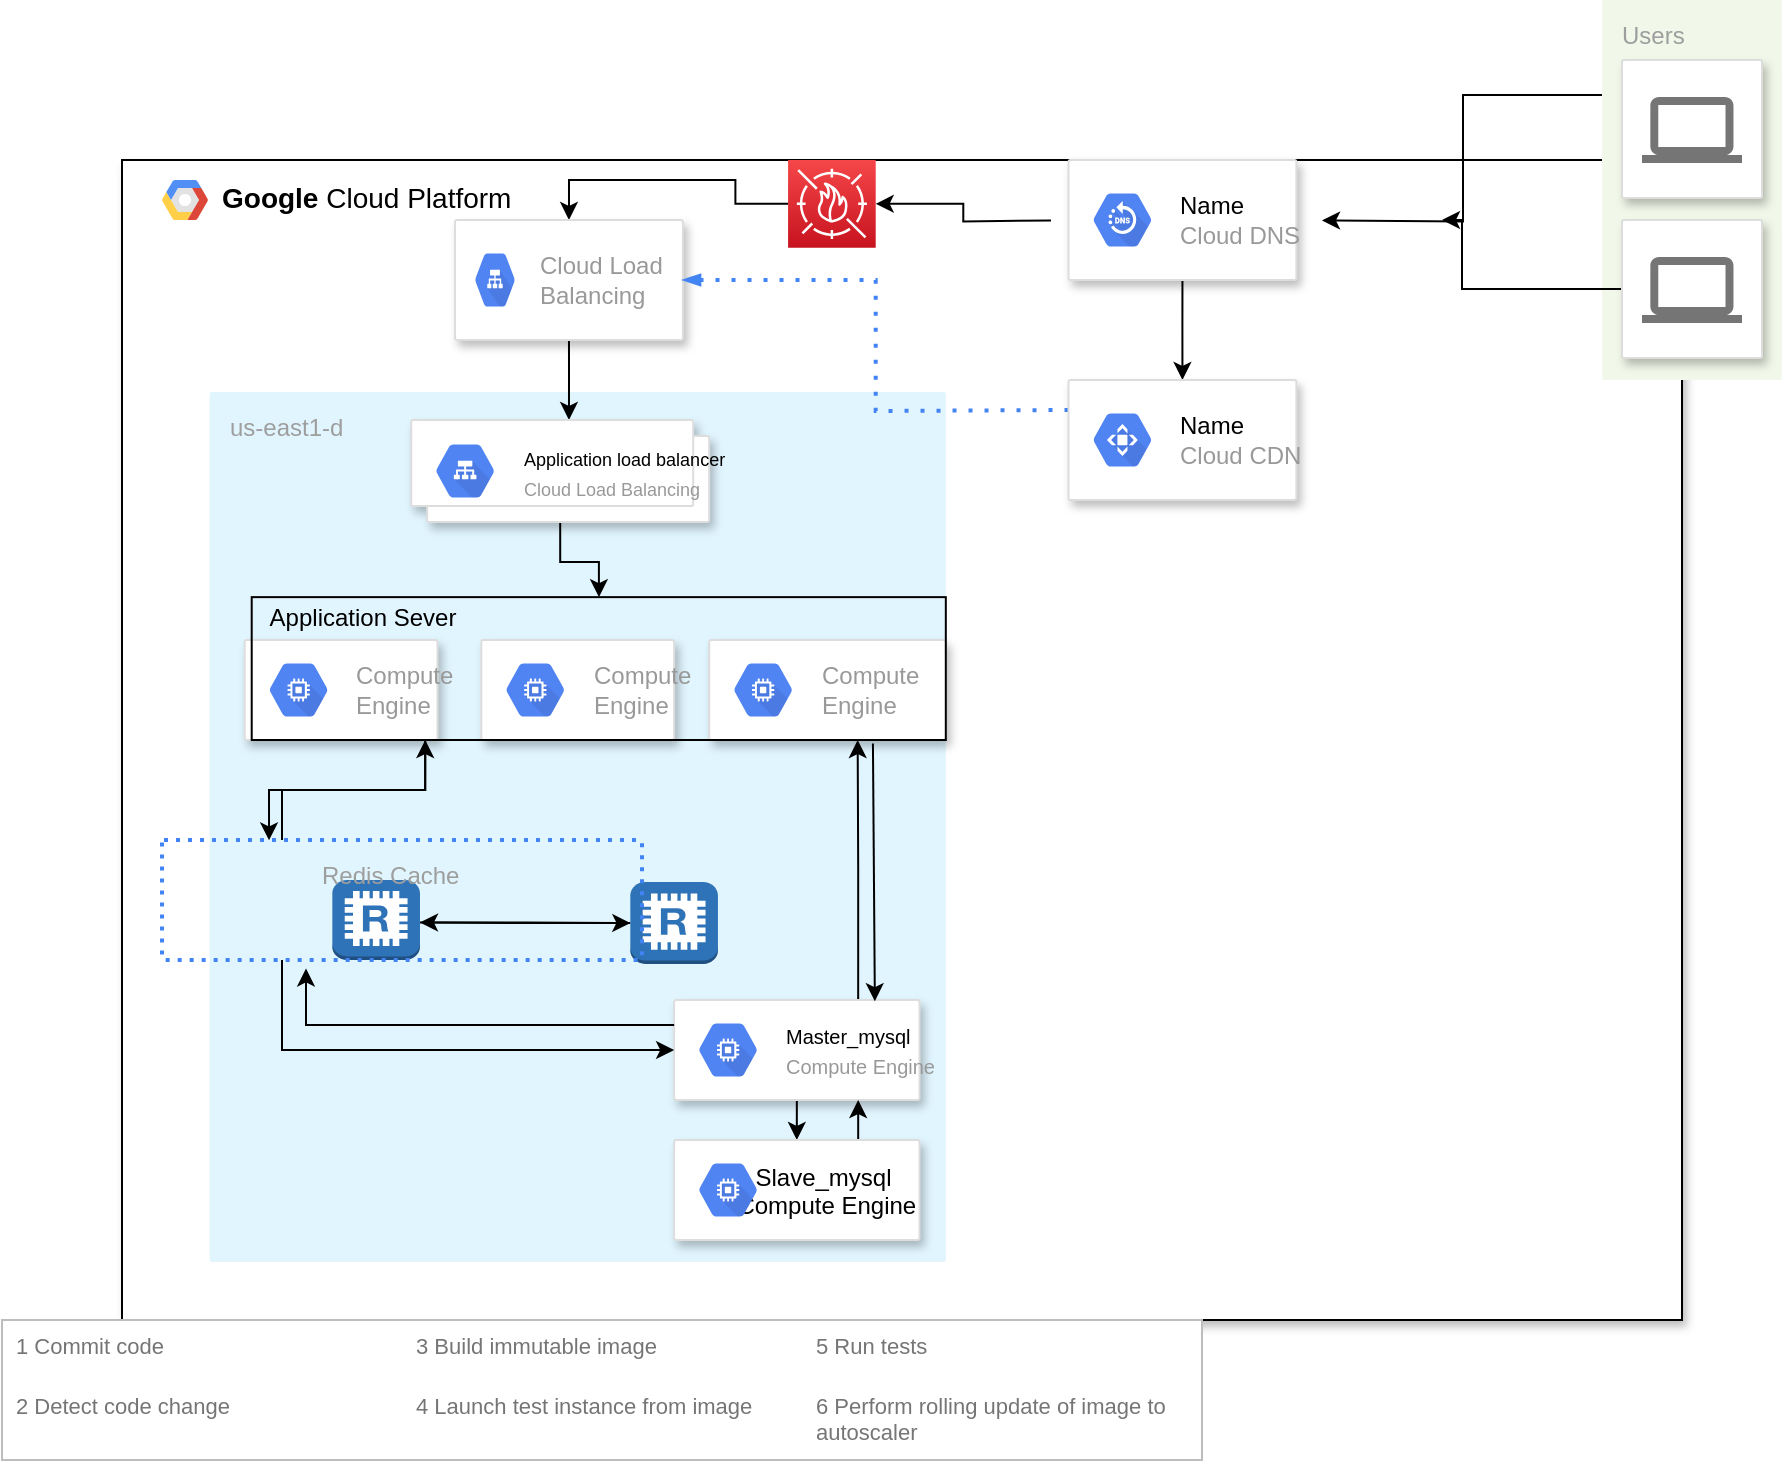 <mxfile version="14.7.6" type="github">
  <diagram id="f106602c-feb2-e66a-4537-3a34d633f6aa" name="Page-1">
    <mxGraphModel dx="1038" dy="547" grid="1" gridSize="10" guides="1" tooltips="1" connect="1" arrows="1" fold="1" page="1" pageScale="1" pageWidth="1169" pageHeight="827" background="none" math="0" shadow="0">
      <root>
        <mxCell id="0" />
        <mxCell id="1" parent="0" />
        <mxCell id="14" value="&lt;b&gt;Google &lt;/b&gt;Cloud Platform" style="shadow=1;fontSize=14;align=left;spacing=10;9E9E9E;verticalAlign=top;spacingTop=-4;fontStyle=0;spacingLeft=40;html=1;" parent="1" vertex="1">
          <mxGeometry x="210" y="90" width="780" height="580" as="geometry" />
        </mxCell>
        <mxCell id="15" value="" style="shape=mxgraph.gcp2.google_cloud_platform;fillColor=#F6F6F6;strokeColor=none;shadow=0;gradientColor=none;" parent="14" vertex="1">
          <mxGeometry width="23" height="20" relative="1" as="geometry">
            <mxPoint x="20" y="10" as="offset" />
          </mxGeometry>
        </mxCell>
        <mxCell id="753" value="us-east1-d" style="rounded=1;absoluteArcSize=1;arcSize=2;html=1;strokeColor=none;gradientColor=none;shadow=0;dashed=0;strokeColor=none;fontSize=12;fontColor=#9E9E9E;align=left;verticalAlign=top;spacing=10;spacingTop=-4;fillColor=#E1F5FE;" parent="14" vertex="1">
          <mxGeometry x="43.82" y="116" width="368.09" height="435" as="geometry" />
        </mxCell>
        <mxCell id="oNovaRLqOHhdrpAC01LG-794" style="edgeStyle=orthogonalEdgeStyle;rounded=0;orthogonalLoop=1;jettySize=auto;html=1;entryX=1;entryY=0.5;entryDx=0;entryDy=0;entryPerimeter=0;exitX=0;exitY=0.5;exitDx=0;exitDy=0;" parent="14" target="oNovaRLqOHhdrpAC01LG-792" edge="1">
          <mxGeometry relative="1" as="geometry">
            <mxPoint x="464.494" y="30.208" as="sourcePoint" />
          </mxGeometry>
        </mxCell>
        <mxCell id="oNovaRLqOHhdrpAC01LG-821" style="edgeStyle=orthogonalEdgeStyle;rounded=0;orthogonalLoop=1;jettySize=auto;html=1;entryX=0.5;entryY=0;entryDx=0;entryDy=0;" parent="14" source="oNovaRLqOHhdrpAC01LG-792" target="oNovaRLqOHhdrpAC01LG-813" edge="1">
          <mxGeometry relative="1" as="geometry" />
        </mxCell>
        <mxCell id="oNovaRLqOHhdrpAC01LG-792" value="" style="points=[[0,0,0],[0.25,0,0],[0.5,0,0],[0.75,0,0],[1,0,0],[0,1,0],[0.25,1,0],[0.5,1,0],[0.75,1,0],[1,1,0],[0,0.25,0],[0,0.5,0],[0,0.75,0],[1,0.25,0],[1,0.5,0],[1,0.75,0]];outlineConnect=0;fontColor=#232F3E;gradientColor=#F54749;gradientDirection=north;fillColor=#C7131F;strokeColor=#ffffff;dashed=0;verticalLabelPosition=bottom;verticalAlign=top;align=center;html=1;fontSize=12;fontStyle=0;aspect=fixed;shape=mxgraph.aws4.resourceIcon;resIcon=mxgraph.aws4.waf;" parent="14" vertex="1">
          <mxGeometry x="333.034" width="43.82" height="43.82" as="geometry" />
        </mxCell>
        <mxCell id="oNovaRLqOHhdrpAC01LG-797" value="" style="strokeColor=#dddddd;shadow=1;strokeWidth=1;rounded=1;absoluteArcSize=1;arcSize=2;" parent="14" vertex="1">
          <mxGeometry x="179.663" y="240" width="96.404" height="50" as="geometry" />
        </mxCell>
        <mxCell id="oNovaRLqOHhdrpAC01LG-798" value="Compute&#xa;Engine" style="dashed=0;connectable=0;html=1;fillColor=#5184F3;strokeColor=none;shape=mxgraph.gcp2.hexIcon;prIcon=compute_engine;part=1;labelPosition=right;verticalLabelPosition=middle;align=left;verticalAlign=middle;spacingLeft=5;fontColor=#999999;fontSize=12;" parent="oNovaRLqOHhdrpAC01LG-797" vertex="1">
          <mxGeometry y="0.5" width="44" height="39" relative="1" as="geometry">
            <mxPoint x="5" y="-19.5" as="offset" />
          </mxGeometry>
        </mxCell>
        <mxCell id="oNovaRLqOHhdrpAC01LG-799" value="" style="strokeColor=#dddddd;shadow=1;strokeWidth=1;rounded=1;absoluteArcSize=1;arcSize=2;" parent="14" vertex="1">
          <mxGeometry x="61.348" y="240" width="96.404" height="50" as="geometry" />
        </mxCell>
        <mxCell id="oNovaRLqOHhdrpAC01LG-800" value="Compute&#xa;Engine" style="dashed=0;connectable=0;html=1;fillColor=#5184F3;strokeColor=none;shape=mxgraph.gcp2.hexIcon;prIcon=compute_engine;part=1;labelPosition=right;verticalLabelPosition=middle;align=left;verticalAlign=middle;spacingLeft=5;fontColor=#999999;fontSize=12;" parent="oNovaRLqOHhdrpAC01LG-799" vertex="1">
          <mxGeometry y="0.5" width="44" height="39" relative="1" as="geometry">
            <mxPoint x="5" y="-19.5" as="offset" />
          </mxGeometry>
        </mxCell>
        <mxCell id="oNovaRLqOHhdrpAC01LG-823" style="edgeStyle=orthogonalEdgeStyle;rounded=0;orthogonalLoop=1;jettySize=auto;html=1;exitX=0.5;exitY=1;exitDx=0;exitDy=0;" parent="14" source="oNovaRLqOHhdrpAC01LG-813" edge="1">
          <mxGeometry relative="1" as="geometry">
            <mxPoint x="223.483" y="130" as="targetPoint" />
          </mxGeometry>
        </mxCell>
        <mxCell id="oNovaRLqOHhdrpAC01LG-813" value="" style="strokeColor=#dddddd;shadow=1;strokeWidth=1;rounded=1;absoluteArcSize=1;arcSize=2;gradientColor=none;" parent="14" vertex="1">
          <mxGeometry x="166.517" y="30" width="113.933" height="60" as="geometry" />
        </mxCell>
        <mxCell id="oNovaRLqOHhdrpAC01LG-814" value="Cloud Load&#xa;Balancing" style="dashed=0;connectable=0;html=1;fillColor=#5184F3;strokeColor=none;shape=mxgraph.gcp2.hexIcon;prIcon=cloud_load_balancing;part=1;labelPosition=right;verticalLabelPosition=middle;align=left;verticalAlign=middle;spacingLeft=5;fontColor=#999999;fontSize=12;" parent="oNovaRLqOHhdrpAC01LG-813" vertex="1">
          <mxGeometry y="0.5" width="30" height="39" relative="1" as="geometry">
            <mxPoint x="5" y="-19.5" as="offset" />
          </mxGeometry>
        </mxCell>
        <mxCell id="F2nTqWCfqtZAzKlDj4tm-805" style="edgeStyle=orthogonalEdgeStyle;rounded=0;orthogonalLoop=1;jettySize=auto;html=1;exitX=0.5;exitY=1;exitDx=0;exitDy=0;" edge="1" parent="14" source="oNovaRLqOHhdrpAC01LG-817" target="F2nTqWCfqtZAzKlDj4tm-800">
          <mxGeometry relative="1" as="geometry" />
        </mxCell>
        <mxCell id="oNovaRLqOHhdrpAC01LG-817" value="" style="shape=mxgraph.gcp2.doubleRect;strokeColor=#dddddd;shadow=1;strokeWidth=1;" parent="14" vertex="1">
          <mxGeometry x="144.607" y="130" width="148.989" height="51" as="geometry" />
        </mxCell>
        <mxCell id="oNovaRLqOHhdrpAC01LG-818" value="&lt;font style=&quot;font-size: 9px&quot;&gt;&lt;font color=&quot;#000000&quot; style=&quot;font-size: 9px&quot;&gt;Application load balancer&lt;/font&gt;&lt;br&gt;Cloud Load Balancing&lt;/font&gt;" style="dashed=0;connectable=0;html=1;fillColor=#5184F3;strokeColor=none;shape=mxgraph.gcp2.hexIcon;prIcon=cloud_load_balancing;part=1;labelPosition=right;verticalLabelPosition=middle;align=left;verticalAlign=middle;spacingLeft=5;fontColor=#999999;fontSize=12;" parent="oNovaRLqOHhdrpAC01LG-817" vertex="1">
          <mxGeometry y="0.5" width="44" height="39" relative="1" as="geometry">
            <mxPoint x="5" y="-19.5" as="offset" />
          </mxGeometry>
        </mxCell>
        <mxCell id="oNovaRLqOHhdrpAC01LG-871" style="edgeStyle=orthogonalEdgeStyle;rounded=0;orthogonalLoop=1;jettySize=auto;html=1;exitX=0.5;exitY=1;exitDx=0;exitDy=0;entryX=0.5;entryY=0;entryDx=0;entryDy=0;" parent="14" source="oNovaRLqOHhdrpAC01LG-845" target="oNovaRLqOHhdrpAC01LG-847" edge="1">
          <mxGeometry relative="1" as="geometry" />
        </mxCell>
        <mxCell id="F2nTqWCfqtZAzKlDj4tm-811" style="edgeStyle=orthogonalEdgeStyle;rounded=0;orthogonalLoop=1;jettySize=auto;html=1;exitX=0.75;exitY=0;exitDx=0;exitDy=0;entryX=0.873;entryY=1;entryDx=0;entryDy=0;entryPerimeter=0;" edge="1" parent="14" source="oNovaRLqOHhdrpAC01LG-845" target="F2nTqWCfqtZAzKlDj4tm-800">
          <mxGeometry relative="1" as="geometry" />
        </mxCell>
        <mxCell id="oNovaRLqOHhdrpAC01LG-845" value="" style="strokeColor=#dddddd;shadow=1;strokeWidth=1;rounded=1;absoluteArcSize=1;arcSize=2;gradientColor=none;" parent="14" vertex="1">
          <mxGeometry x="276.067" y="420" width="122.697" height="50" as="geometry" />
        </mxCell>
        <mxCell id="oNovaRLqOHhdrpAC01LG-846" value="&lt;font style=&quot;font-size: 10px&quot;&gt;&lt;font color=&quot;#000000&quot; style=&quot;font-size: 10px&quot;&gt;Master_mysql&lt;/font&gt;&lt;br&gt;Compute Engine&lt;/font&gt;" style="dashed=0;connectable=0;html=1;fillColor=#5184F3;strokeColor=none;shape=mxgraph.gcp2.hexIcon;prIcon=compute_engine;part=1;labelPosition=right;verticalLabelPosition=middle;align=left;verticalAlign=middle;spacingLeft=5;fontColor=#999999;fontSize=12;" parent="oNovaRLqOHhdrpAC01LG-845" vertex="1">
          <mxGeometry y="0.5" width="44" height="39" relative="1" as="geometry">
            <mxPoint x="5" y="-19.5" as="offset" />
          </mxGeometry>
        </mxCell>
        <mxCell id="oNovaRLqOHhdrpAC01LG-872" style="edgeStyle=orthogonalEdgeStyle;rounded=0;orthogonalLoop=1;jettySize=auto;html=1;exitX=0.75;exitY=0;exitDx=0;exitDy=0;entryX=0.75;entryY=1;entryDx=0;entryDy=0;" parent="14" source="oNovaRLqOHhdrpAC01LG-847" target="oNovaRLqOHhdrpAC01LG-845" edge="1">
          <mxGeometry relative="1" as="geometry" />
        </mxCell>
        <mxCell id="oNovaRLqOHhdrpAC01LG-847" value="        Slave_mysql&#xa;         Compute Engine" style="strokeColor=#dddddd;shadow=1;strokeWidth=1;rounded=1;absoluteArcSize=1;arcSize=2;gradientColor=none;" parent="14" vertex="1">
          <mxGeometry x="276.067" y="490.0" width="122.697" height="50" as="geometry" />
        </mxCell>
        <mxCell id="oNovaRLqOHhdrpAC01LG-848" value="&lt;span style=&quot;color: rgba(0 , 0 , 0 , 0) ; font-family: monospace ; font-size: 0px&quot;&gt;%3CmxGraphModel%3E%3Croot%3E%3CmxCell%20id%3D%220%22%2F%3E%3CmxCell%20id%3D%221%22%20parent%3D%220%22%2F%3E%3CmxCell%20id%3D%222%22%20value%3D%22%22%20style%3D%22strokeColor%3D%23dddddd%3Bshadow%3D1%3BstrokeWidth%3D1%3Brounded%3D1%3BabsoluteArcSize%3D1%3BarcSize%3D2%3BgradientColor%3Dnone%3B%22%20vertex%3D%221%22%20parent%3D%221%22%3E%3CmxGeometry%20x%3D%22300%22%20y%3D%22520%22%20width%3D%22140%22%20height%3D%2250%22%20as%3D%22geometry%22%2F%3E%3C%2FmxCell%3E%3CmxCell%20id%3D%223%22%20value%3D%22%26lt%3Bfont%20color%3D%26quot%3B%23000000%26quot%3B%26gt%3BName%26lt%3B%2Ffont%26gt%3B%26lt%3Bbr%26gt%3BCompute%20Engine%22%20style%3D%22dashed%3D0%3Bconnectable%3D0%3Bhtml%3D1%3BfillColor%3D%235184F3%3BstrokeColor%3Dnone%3Bshape%3Dmxgraph.gcp2.hexIcon%3BprIcon%3Dcompute_engine%3Bpart%3D1%3BlabelPosition%3Dright%3BverticalLabelPosition%3Dmiddle%3Balign%3Dleft%3BverticalAlign%3Dmiddle%3BspacingLeft%3D5%3BfontColor%3D%23999999%3BfontSize%3D12%3B%22%20vertex%3D%221%22%20parent%3D%222%22%3E%3CmxGeometry%20y%3D%220.5%22%20width%3D%2244%22%20height%3D%2239%22%20relative%3D%221%22%20as%3D%22geometry%22%3E%3CmxPoint%20x%3D%225%22%20y%3D%22-19.5%22%20as%3D%22offset%22%2F%3E%3C%2FmxGeometry%3E%3C%2FmxCell%3E%3C%2Froot%3E%3C%2FmxGraphModel%3E&lt;/span&gt;" style="dashed=0;connectable=0;html=1;fillColor=#5184F3;strokeColor=none;shape=mxgraph.gcp2.hexIcon;prIcon=compute_engine;part=1;labelPosition=right;verticalLabelPosition=middle;align=left;verticalAlign=middle;spacingLeft=5;fontColor=#999999;fontSize=12;" parent="oNovaRLqOHhdrpAC01LG-847" vertex="1">
          <mxGeometry y="0.5" width="44" height="39" relative="1" as="geometry">
            <mxPoint x="5" y="-19.5" as="offset" />
          </mxGeometry>
        </mxCell>
        <mxCell id="oNovaRLqOHhdrpAC01LG-863" style="edgeStyle=orthogonalEdgeStyle;rounded=0;orthogonalLoop=1;jettySize=auto;html=1;exitX=0.5;exitY=1;exitDx=0;exitDy=0;entryX=0.5;entryY=0;entryDx=0;entryDy=0;" parent="14" source="oNovaRLqOHhdrpAC01LG-859" edge="1">
          <mxGeometry relative="1" as="geometry">
            <mxPoint x="530.225" y="110" as="targetPoint" />
          </mxGeometry>
        </mxCell>
        <mxCell id="oNovaRLqOHhdrpAC01LG-859" value="" style="strokeColor=#dddddd;shadow=1;strokeWidth=1;rounded=1;absoluteArcSize=1;arcSize=2;gradientColor=none;" parent="14" vertex="1">
          <mxGeometry x="473.258" width="113.933" height="60" as="geometry" />
        </mxCell>
        <mxCell id="oNovaRLqOHhdrpAC01LG-860" value="&lt;font color=&quot;#000000&quot;&gt;Name&lt;/font&gt;&lt;br&gt;Cloud  DNS" style="dashed=0;connectable=0;html=1;fillColor=#5184F3;strokeColor=none;shape=mxgraph.gcp2.hexIcon;prIcon=cloud_dns;part=1;labelPosition=right;verticalLabelPosition=middle;align=left;verticalAlign=middle;spacingLeft=5;fontColor=#999999;fontSize=12;" parent="oNovaRLqOHhdrpAC01LG-859" vertex="1">
          <mxGeometry y="0.5" width="44" height="39" relative="1" as="geometry">
            <mxPoint x="5" y="-19.5" as="offset" />
          </mxGeometry>
        </mxCell>
        <mxCell id="oNovaRLqOHhdrpAC01LG-864" value="" style="edgeStyle=orthogonalEdgeStyle;fontSize=12;html=1;endArrow=blockThin;endFill=1;rounded=0;strokeWidth=2;endSize=4;startSize=4;dashed=1;dashPattern=1 3;strokeColor=#4284F3;entryX=1;entryY=0.5;entryDx=0;entryDy=0;exitX=0;exitY=0.25;exitDx=0;exitDy=0;" parent="14" target="oNovaRLqOHhdrpAC01LG-813" edge="1">
          <mxGeometry width="100" relative="1" as="geometry">
            <mxPoint x="473.258" y="125" as="sourcePoint" />
            <mxPoint x="385.618" y="120" as="targetPoint" />
          </mxGeometry>
        </mxCell>
        <mxCell id="oNovaRLqOHhdrpAC01LG-865" value="" style="strokeColor=#dddddd;shadow=1;strokeWidth=1;rounded=1;absoluteArcSize=1;arcSize=2;gradientColor=none;" parent="14" vertex="1">
          <mxGeometry x="473.258" y="110" width="113.933" height="60" as="geometry" />
        </mxCell>
        <mxCell id="oNovaRLqOHhdrpAC01LG-866" value="&lt;font color=&quot;#000000&quot;&gt;Name&lt;/font&gt;&lt;br&gt;Cloud  CDN" style="dashed=0;connectable=0;html=1;fillColor=#5184F3;strokeColor=none;shape=mxgraph.gcp2.hexIcon;prIcon=cloud_cdn;part=1;labelPosition=right;verticalLabelPosition=middle;align=left;verticalAlign=middle;spacingLeft=5;fontColor=#999999;fontSize=12;" parent="oNovaRLqOHhdrpAC01LG-865" vertex="1">
          <mxGeometry y="0.5" width="44" height="39" relative="1" as="geometry">
            <mxPoint x="5" y="-19.5" as="offset" />
          </mxGeometry>
        </mxCell>
        <mxCell id="oNovaRLqOHhdrpAC01LG-869" style="edgeStyle=orthogonalEdgeStyle;rounded=0;orthogonalLoop=1;jettySize=auto;html=1;exitX=1;exitY=0.53;exitDx=0;exitDy=0;exitPerimeter=0;entryX=0;entryY=0.5;entryDx=0;entryDy=0;entryPerimeter=0;" parent="14" source="oNovaRLqOHhdrpAC01LG-867" target="oNovaRLqOHhdrpAC01LG-868" edge="1">
          <mxGeometry relative="1" as="geometry" />
        </mxCell>
        <mxCell id="oNovaRLqOHhdrpAC01LG-867" value="" style="outlineConnect=0;dashed=0;verticalLabelPosition=bottom;verticalAlign=top;align=center;html=1;shape=mxgraph.aws3.redis;fillColor=#2E73B8;gradientColor=none;" parent="14" vertex="1">
          <mxGeometry x="105.169" y="360" width="43.82" height="40" as="geometry" />
        </mxCell>
        <mxCell id="oNovaRLqOHhdrpAC01LG-870" style="edgeStyle=orthogonalEdgeStyle;rounded=0;orthogonalLoop=1;jettySize=auto;html=1;entryX=1;entryY=0.53;entryDx=0;entryDy=0;entryPerimeter=0;" parent="14" source="oNovaRLqOHhdrpAC01LG-868" target="oNovaRLqOHhdrpAC01LG-867" edge="1">
          <mxGeometry relative="1" as="geometry" />
        </mxCell>
        <mxCell id="oNovaRLqOHhdrpAC01LG-868" value="" style="outlineConnect=0;dashed=0;verticalLabelPosition=bottom;verticalAlign=top;align=center;html=1;shape=mxgraph.aws3.redis;fillColor=#2E73B8;gradientColor=none;" parent="14" vertex="1">
          <mxGeometry x="254.157" y="361" width="43.82" height="41" as="geometry" />
        </mxCell>
        <mxCell id="oNovaRLqOHhdrpAC01LG-801" value="" style="strokeColor=#dddddd;shadow=1;strokeWidth=1;rounded=1;absoluteArcSize=1;arcSize=2;" parent="14" vertex="1">
          <mxGeometry x="293.596" y="240" width="118.315" height="50" as="geometry" />
        </mxCell>
        <mxCell id="oNovaRLqOHhdrpAC01LG-802" value="Compute&#xa;Engine" style="dashed=0;connectable=0;html=1;fillColor=#5184F3;strokeColor=none;shape=mxgraph.gcp2.hexIcon;prIcon=compute_engine;part=1;labelPosition=right;verticalLabelPosition=middle;align=left;verticalAlign=middle;spacingLeft=5;fontColor=#999999;fontSize=12;" parent="oNovaRLqOHhdrpAC01LG-801" vertex="1">
          <mxGeometry y="0.5" width="44" height="39" relative="1" as="geometry">
            <mxPoint x="5" y="-19.5" as="offset" />
          </mxGeometry>
        </mxCell>
        <mxCell id="F2nTqWCfqtZAzKlDj4tm-800" value="" style="rounded=0;whiteSpace=wrap;html=1;fillColor=none;" vertex="1" parent="oNovaRLqOHhdrpAC01LG-801">
          <mxGeometry x="-228.742" y="-21.429" width="347.056" height="71.429" as="geometry" />
        </mxCell>
        <mxCell id="F2nTqWCfqtZAzKlDj4tm-804" value="Application Sever&lt;br&gt;" style="text;html=1;strokeColor=none;fillColor=none;align=center;verticalAlign=middle;whiteSpace=wrap;rounded=0;" vertex="1" parent="oNovaRLqOHhdrpAC01LG-801">
          <mxGeometry x="-223.483" y="-21.43" width="100.787" height="21.43" as="geometry" />
        </mxCell>
        <mxCell id="F2nTqWCfqtZAzKlDj4tm-814" value="" style="endArrow=classic;html=1;exitX=0.895;exitY=1.025;exitDx=0;exitDy=0;exitPerimeter=0;entryX=0.818;entryY=0.012;entryDx=0;entryDy=0;entryPerimeter=0;" edge="1" parent="14" source="F2nTqWCfqtZAzKlDj4tm-800" target="oNovaRLqOHhdrpAC01LG-845">
          <mxGeometry width="50" height="50" relative="1" as="geometry">
            <mxPoint x="380" y="340" as="sourcePoint" />
            <mxPoint x="430" y="290" as="targetPoint" />
          </mxGeometry>
        </mxCell>
        <mxCell id="oNovaRLqOHhdrpAC01LG-827" style="edgeStyle=orthogonalEdgeStyle;rounded=0;orthogonalLoop=1;jettySize=auto;html=1;exitX=0;exitY=0.25;exitDx=0;exitDy=0;entryX=1;entryY=0.5;entryDx=0;entryDy=0;" parent="1" source="756" edge="1">
          <mxGeometry relative="1" as="geometry">
            <mxPoint x="810" y="120.208" as="targetPoint" />
          </mxGeometry>
        </mxCell>
        <mxCell id="756" value="Users" style="rounded=1;absoluteArcSize=1;arcSize=2;html=1;strokeColor=none;gradientColor=none;shadow=0;dashed=0;strokeColor=none;fontSize=12;fontColor=#9E9E9E;align=left;verticalAlign=top;spacing=10;spacingTop=-4;fillColor=#F1F8E9;" parent="1" vertex="1">
          <mxGeometry x="950" y="10" width="90" height="190" as="geometry" />
        </mxCell>
        <mxCell id="749" value="" style="strokeColor=#dddddd;fillColor=#ffffff;shadow=1;strokeWidth=1;rounded=1;absoluteArcSize=1;arcSize=2;labelPosition=center;verticalLabelPosition=middle;align=center;verticalAlign=bottom;spacingLeft=0;fontColor=#999999;fontSize=12;whiteSpace=wrap;spacingBottom=2;html=1;" parent="1" vertex="1">
          <mxGeometry x="960" y="40" width="70" height="69" as="geometry" />
        </mxCell>
        <mxCell id="750" value="" style="dashed=0;connectable=0;html=1;fillColor=#757575;strokeColor=none;shape=mxgraph.gcp2.laptop;part=1;" parent="749" vertex="1">
          <mxGeometry x="0.5" width="50" height="33" relative="1" as="geometry">
            <mxPoint x="-25" y="18.5" as="offset" />
          </mxGeometry>
        </mxCell>
        <mxCell id="779" value="" style="fillColor=#ffffff;strokeColor=#BDBDBD;strokeWidth=1;shadow=0;gradientColor=none;fontSize=10;fontColor=#9E9E9E;align=center;html=1;" parent="1" vertex="1">
          <mxGeometry x="150" y="670" width="600" height="70" as="geometry" />
        </mxCell>
        <mxCell id="780" value="1 Commit code" style="strokeColor=none;fillColor=none;fontColor=#757575;align=left;html=1;fontStyle=0;spacingLeft=5;fontSize=11;verticalAlign=top;whiteSpace=wrap;spacingRight=5;" parent="779" vertex="1">
          <mxGeometry width="200" height="30" relative="1" as="geometry" />
        </mxCell>
        <mxCell id="781" value="2 Detect code change" style="strokeColor=none;fillColor=none;fontColor=#757575;align=left;html=1;fontStyle=0;spacingLeft=5;fontSize=11;verticalAlign=top;whiteSpace=wrap;spacingRight=5;" parent="779" vertex="1">
          <mxGeometry width="200" height="30" relative="1" as="geometry">
            <mxPoint y="30" as="offset" />
          </mxGeometry>
        </mxCell>
        <mxCell id="782" value="3 Build immutable image" style="strokeColor=none;fillColor=none;fontColor=#757575;align=left;html=1;fontStyle=0;spacingLeft=5;fontSize=11;verticalAlign=top;whiteSpace=wrap;spacingRight=5;" parent="779" vertex="1">
          <mxGeometry width="200" height="30" relative="1" as="geometry">
            <mxPoint x="200" as="offset" />
          </mxGeometry>
        </mxCell>
        <mxCell id="783" value="4 Launch test instance from image" style="strokeColor=none;fillColor=none;fontColor=#757575;align=left;html=1;fontStyle=0;spacingLeft=5;fontSize=11;verticalAlign=top;whiteSpace=wrap;spacingRight=5;" parent="779" vertex="1">
          <mxGeometry width="200" height="30" relative="1" as="geometry">
            <mxPoint x="200" y="30" as="offset" />
          </mxGeometry>
        </mxCell>
        <mxCell id="784" value="5 Run tests" style="strokeColor=none;fillColor=none;fontColor=#757575;align=left;html=1;fontStyle=0;spacingLeft=5;fontSize=11;verticalAlign=top;whiteSpace=wrap;spacingRight=5;" parent="779" vertex="1">
          <mxGeometry width="200" height="30" relative="1" as="geometry">
            <mxPoint x="400" as="offset" />
          </mxGeometry>
        </mxCell>
        <mxCell id="785" value="6 Perform rolling update of image to autoscaler" style="strokeColor=none;fillColor=none;fontColor=#757575;align=left;html=1;fontStyle=0;spacingLeft=5;fontSize=11;verticalAlign=top;whiteSpace=wrap;spacingRight=5;" parent="779" vertex="1">
          <mxGeometry width="200" height="30" relative="1" as="geometry">
            <mxPoint x="400" y="30" as="offset" />
          </mxGeometry>
        </mxCell>
        <mxCell id="oNovaRLqOHhdrpAC01LG-828" style="edgeStyle=orthogonalEdgeStyle;rounded=0;orthogonalLoop=1;jettySize=auto;html=1;exitX=0;exitY=0.5;exitDx=0;exitDy=0;" parent="1" source="oNovaRLqOHhdrpAC01LG-788" edge="1">
          <mxGeometry relative="1" as="geometry">
            <mxPoint x="870" y="120" as="targetPoint" />
            <Array as="points">
              <mxPoint x="880" y="155" />
              <mxPoint x="880" y="120" />
            </Array>
          </mxGeometry>
        </mxCell>
        <mxCell id="oNovaRLqOHhdrpAC01LG-788" value="" style="strokeColor=#dddddd;fillColor=#ffffff;shadow=1;strokeWidth=1;rounded=1;absoluteArcSize=1;arcSize=2;labelPosition=center;verticalLabelPosition=middle;align=center;verticalAlign=bottom;spacingLeft=0;fontColor=#999999;fontSize=12;whiteSpace=wrap;spacingBottom=2;html=1;" parent="1" vertex="1">
          <mxGeometry x="960" y="120" width="70" height="69" as="geometry" />
        </mxCell>
        <mxCell id="oNovaRLqOHhdrpAC01LG-789" value="" style="dashed=0;connectable=0;html=1;fillColor=#757575;strokeColor=none;shape=mxgraph.gcp2.laptop;part=1;" parent="oNovaRLqOHhdrpAC01LG-788" vertex="1">
          <mxGeometry x="0.5" width="50" height="33" relative="1" as="geometry">
            <mxPoint x="-25" y="18.5" as="offset" />
          </mxGeometry>
        </mxCell>
        <mxCell id="F2nTqWCfqtZAzKlDj4tm-808" style="edgeStyle=orthogonalEdgeStyle;rounded=0;orthogonalLoop=1;jettySize=auto;html=1;exitX=0.25;exitY=0;exitDx=0;exitDy=0;entryX=0.25;entryY=1;entryDx=0;entryDy=0;" edge="1" parent="1" source="oNovaRLqOHhdrpAC01LG-887" target="F2nTqWCfqtZAzKlDj4tm-800">
          <mxGeometry relative="1" as="geometry" />
        </mxCell>
        <mxCell id="F2nTqWCfqtZAzKlDj4tm-809" style="edgeStyle=orthogonalEdgeStyle;rounded=0;orthogonalLoop=1;jettySize=auto;html=1;exitX=0.25;exitY=1;exitDx=0;exitDy=0;entryX=0;entryY=0.5;entryDx=0;entryDy=0;" edge="1" parent="1" source="oNovaRLqOHhdrpAC01LG-887" target="oNovaRLqOHhdrpAC01LG-845">
          <mxGeometry relative="1" as="geometry" />
        </mxCell>
        <mxCell id="oNovaRLqOHhdrpAC01LG-887" value="&amp;nbsp; &amp;nbsp; &amp;nbsp; &amp;nbsp; &amp;nbsp; &amp;nbsp; &amp;nbsp; &amp;nbsp; &amp;nbsp; &amp;nbsp; &amp;nbsp;Redis Cache" style="rounded=1;absoluteArcSize=1;arcSize=2;html=1;strokeColor=none;gradientColor=none;shadow=0;dashed=1;strokeColor=#4284F3;fontSize=12;fontColor=#9E9E9E;align=left;verticalAlign=top;spacing=10;spacingTop=-4;fillColor=none;dashPattern=1 2;strokeWidth=2;" parent="1" vertex="1">
          <mxGeometry x="230" y="430" width="240" height="60" as="geometry" />
        </mxCell>
        <mxCell id="F2nTqWCfqtZAzKlDj4tm-807" style="edgeStyle=orthogonalEdgeStyle;rounded=0;orthogonalLoop=1;jettySize=auto;html=1;exitX=0.25;exitY=1;exitDx=0;exitDy=0;entryX=0.223;entryY=0.003;entryDx=0;entryDy=0;entryPerimeter=0;" edge="1" parent="1" source="F2nTqWCfqtZAzKlDj4tm-800" target="oNovaRLqOHhdrpAC01LG-887">
          <mxGeometry relative="1" as="geometry" />
        </mxCell>
        <mxCell id="F2nTqWCfqtZAzKlDj4tm-810" style="edgeStyle=orthogonalEdgeStyle;rounded=0;orthogonalLoop=1;jettySize=auto;html=1;exitX=0;exitY=0.25;exitDx=0;exitDy=0;entryX=0.3;entryY=1.07;entryDx=0;entryDy=0;entryPerimeter=0;" edge="1" parent="1" source="oNovaRLqOHhdrpAC01LG-845" target="oNovaRLqOHhdrpAC01LG-887">
          <mxGeometry relative="1" as="geometry" />
        </mxCell>
      </root>
    </mxGraphModel>
  </diagram>
</mxfile>

